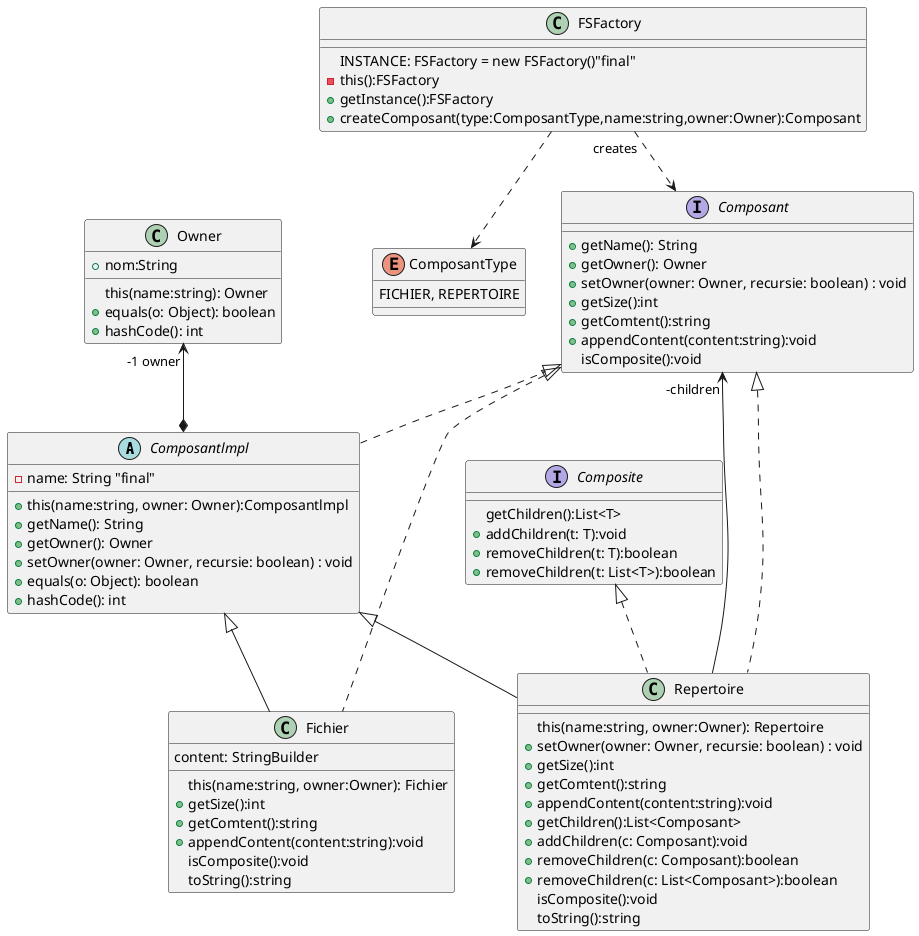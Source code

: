 @startuml exo1
abstract class Composantlmpl {
    -name: String "final"
    +this(name:string, owner: Owner):Composantlmpl 
    +getName(): String
    +getOwner(): Owner
    +setOwner(owner: Owner, recursie: boolean) : void
    +equals(o: Object): boolean
    +hashCode(): int
}
class Fichier {
    content: StringBuilder
    this(name:string, owner:Owner): Fichier
    +getSize():int
    +getComtent():string
    +appendContent(content:string):void
    isComposite():void
    toString():string
}
Composantlmpl <|-- Fichier
class Repertoire{
    this(name:string, owner:Owner): Repertoire
    +setOwner(owner: Owner, recursie: boolean) : void
    +getSize():int
    +getComtent():string
    +appendContent(content:string):void
    +getChildren():List<Composant>
    +addChildren(c: Composant):void
    +removeChildren(c: Composant):boolean
    +removeChildren(c: List<Composant>):boolean
    isComposite():void
    toString():string
}
Composantlmpl <|-- Repertoire
class Owner{
    +nom:String
    this(name:string): Owner
    +equals(o: Object): boolean
    +hashCode(): int
}
Owner"-1 owner"<--*Composantlmpl
interface Composite{
    getChildren():List<T>
    +addChildren(t: T):void
    +removeChildren(t: T):boolean
    +removeChildren(t: List<T>):boolean
}
Composite<|.. Repertoire
class FSFactory{
    INSTANCE: FSFactory = new FSFactory()"final"
    -this():FSFactory
    +getInstance():FSFactory
    +createComposant(type:ComposantType,name:string,owner:Owner):Composant
}
interface Composant{
    +getName(): String
    +getOwner(): Owner
    +setOwner(owner: Owner, recursie: boolean) : void
    +getSize():int
    +getComtent():string
    +appendContent(content:string):void
    isComposite():void
   
}
FSFactory "creates"..> Composant
Composant <|.. Composantlmpl
Composant <|.. Fichier
Composant "-children"<-- Repertoire
Composant <|.. Repertoire
enum ComposantType{
    FICHIER, REPERTOIRE
}
FSFactory ..> ComposantType

@enduml

